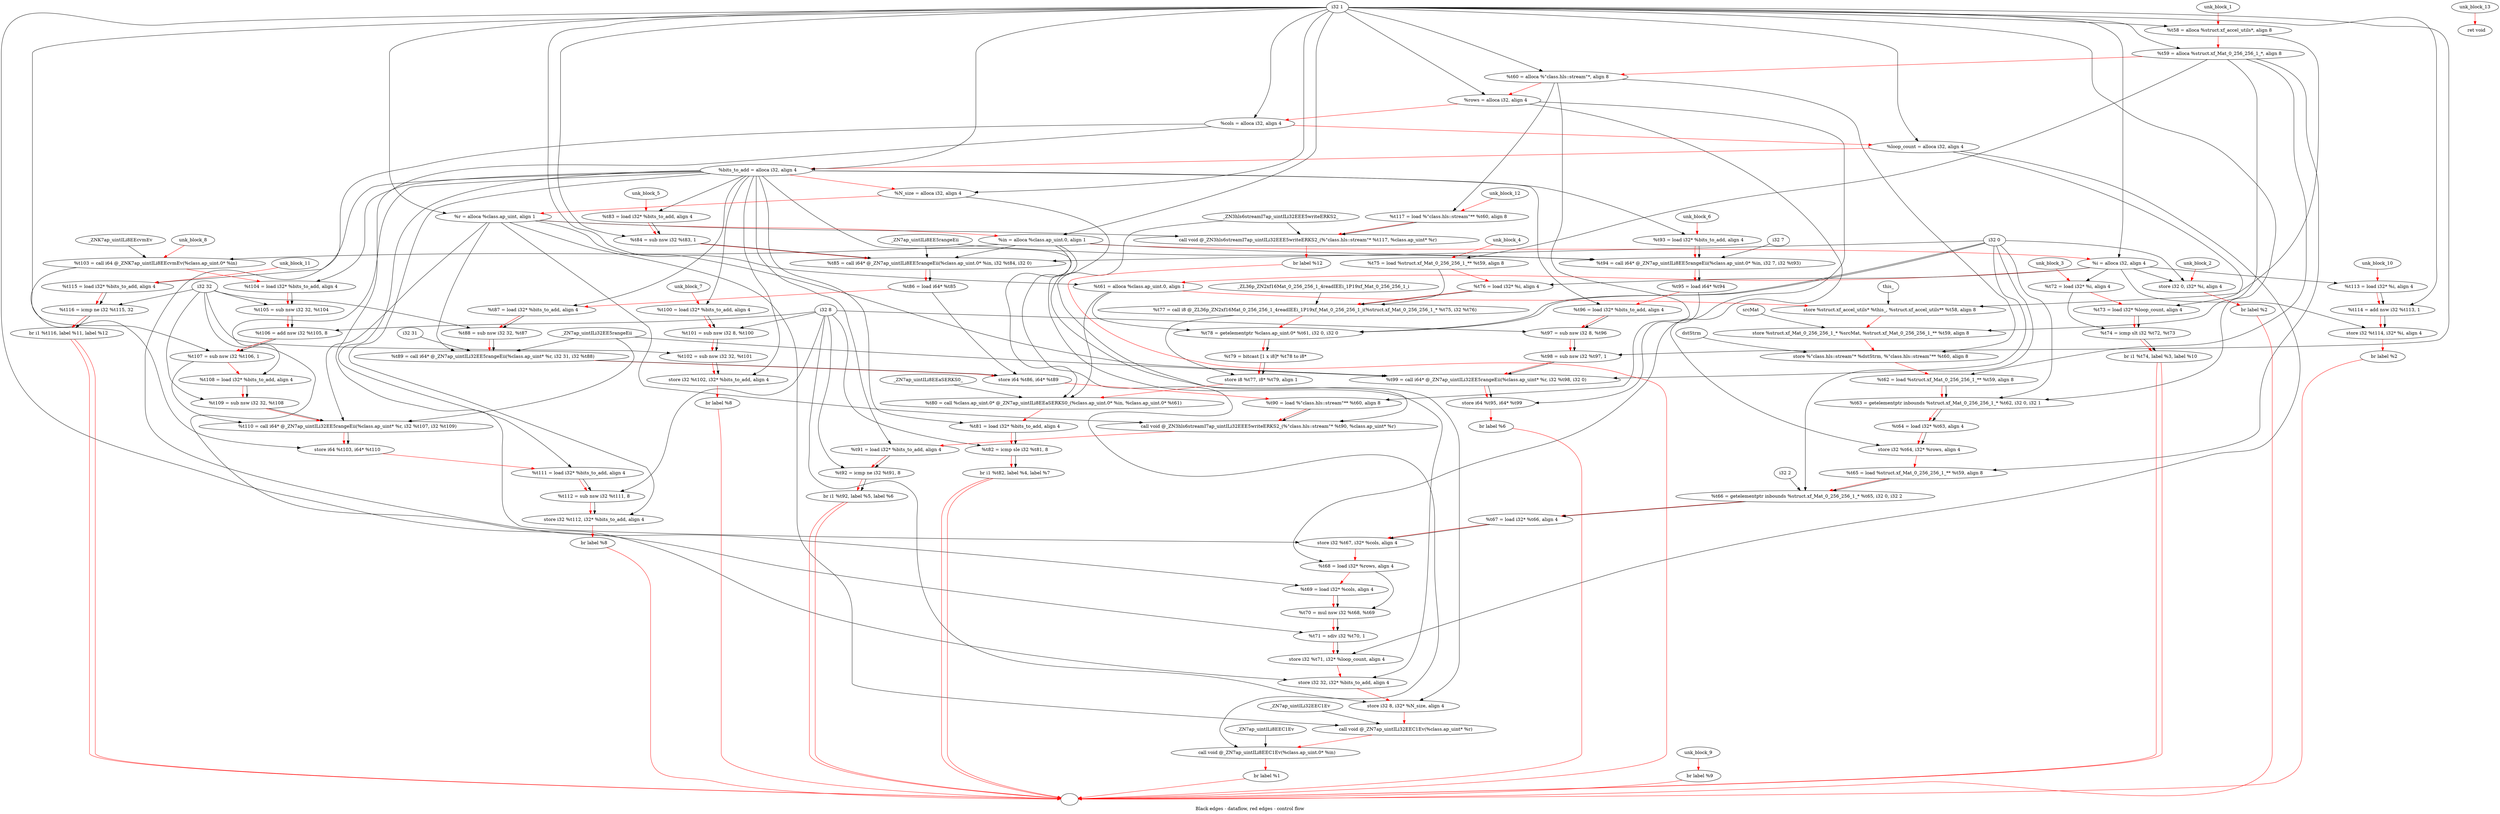 digraph G {
compound=true
label="Black edges - dataflow, red edges - control flow"
"t58" [label="  %t58 = alloca %struct.xf_accel_utils*, align 8"]
"t59" [label="  %t59 = alloca %struct.xf_Mat_0_256_256_1_*, align 8"]
"t60" [label="  %t60 = alloca %\"class.hls::stream\"*, align 8"]
"rows" [label="  %rows = alloca i32, align 4"]
"cols" [label="  %cols = alloca i32, align 4"]
"loop_count" [label="  %loop_count = alloca i32, align 4"]
"bits_to_add" [label="  %bits_to_add = alloca i32, align 4"]
"N_size" [label="  %N_size = alloca i32, align 4"]
"r" [label="  %r = alloca %class.ap_uint, align 1"]
"in" [label="  %in = alloca %class.ap_uint.0, align 1"]
"i" [label="  %i = alloca i32, align 4"]
"t61" [label="  %t61 = alloca %class.ap_uint.0, align 1"]
"_1" [label="  store %struct.xf_accel_utils* %this_, %struct.xf_accel_utils** %t58, align 8"]
"_2" [label="  store %struct.xf_Mat_0_256_256_1_* %srcMat, %struct.xf_Mat_0_256_256_1_** %t59, align 8"]
"_3" [label="  store %\"class.hls::stream\"* %dstStrm, %\"class.hls::stream\"** %t60, align 8"]
"t62" [label="  %t62 = load %struct.xf_Mat_0_256_256_1_** %t59, align 8"]
"t63" [label="  %t63 = getelementptr inbounds %struct.xf_Mat_0_256_256_1_* %t62, i32 0, i32 1"]
"t64" [label="  %t64 = load i32* %t63, align 4"]
"_4" [label="  store i32 %t64, i32* %rows, align 4"]
"t65" [label="  %t65 = load %struct.xf_Mat_0_256_256_1_** %t59, align 8"]
"t66" [label="  %t66 = getelementptr inbounds %struct.xf_Mat_0_256_256_1_* %t65, i32 0, i32 2"]
"t67" [label="  %t67 = load i32* %t66, align 4"]
"_5" [label="  store i32 %t67, i32* %cols, align 4"]
"t68" [label="  %t68 = load i32* %rows, align 4"]
"t69" [label="  %t69 = load i32* %cols, align 4"]
"t70" [label="  %t70 = mul nsw i32 %t68, %t69"]
"t71" [label="  %t71 = sdiv i32 %t70, 1"]
"_6" [label="  store i32 %t71, i32* %loop_count, align 4"]
"_7" [label="  store i32 32, i32* %bits_to_add, align 4"]
"_8" [label="  store i32 8, i32* %N_size, align 4"]
"_9" [label="  call void @_ZN7ap_uintILi32EEC1Ev(%class.ap_uint* %r)"]
"_10" [label="  call void @_ZN7ap_uintILi8EEC1Ev(%class.ap_uint.0* %in)"]
"_11" [label="  br label %1"]
"unk_block_1" -> "t58"[color=red]
"i32 1" -> "t58"
"t58" -> "t59"[color=red weight=2]
"i32 1" -> "t59"
"t59" -> "t60"[color=red weight=2]
"i32 1" -> "t60"
"t60" -> "rows"[color=red weight=2]
"i32 1" -> "rows"
"rows" -> "cols"[color=red weight=2]
"i32 1" -> "cols"
"cols" -> "loop_count"[color=red weight=2]
"i32 1" -> "loop_count"
"loop_count" -> "bits_to_add"[color=red weight=2]
"i32 1" -> "bits_to_add"
"bits_to_add" -> "N_size"[color=red weight=2]
"i32 1" -> "N_size"
"N_size" -> "r"[color=red weight=2]
"i32 1" -> "r"
"r" -> "in"[color=red weight=2]
"i32 1" -> "in"
"in" -> "i"[color=red weight=2]
"i32 1" -> "i"
"i" -> "t61"[color=red weight=2]
"i32 1" -> "t61"
"t61" -> "_1"[color=red weight=2]
"this_" -> "_1"
"t58" -> "_1"
"_1" -> "_2"[color=red weight=2]
"srcMat" -> "_2"
"t59" -> "_2"
"_2" -> "_3"[color=red weight=2]
"dstStrm" -> "_3"
"t60" -> "_3"
"_3" -> "t62"[color=red weight=2]
"t59" -> "t62"
"t62" -> "t63"[color=red weight=2]
"t62" -> "t63"
"i32 0" -> "t63"
"i32 1" -> "t63"
"t63" -> "t64"[color=red weight=2]
"t63" -> "t64"
"t64" -> "_4"[color=red weight=2]
"t64" -> "_4"
"rows" -> "_4"
"_4" -> "t65"[color=red weight=2]
"t59" -> "t65"
"t65" -> "t66"[color=red weight=2]
"t65" -> "t66"
"i32 0" -> "t66"
"i32 2" -> "t66"
"t66" -> "t67"[color=red weight=2]
"t66" -> "t67"
"t67" -> "_5"[color=red weight=2]
"t67" -> "_5"
"cols" -> "_5"
"_5" -> "t68"[color=red weight=2]
"rows" -> "t68"
"t68" -> "t69"[color=red weight=2]
"cols" -> "t69"
"t69" -> "t70"[color=red weight=2]
"t68" -> "t70"
"t69" -> "t70"
"t70" -> "t71"[color=red weight=2]
"t70" -> "t71"
"i32 1" -> "t71"
"t71" -> "_6"[color=red weight=2]
"t71" -> "_6"
"loop_count" -> "_6"
"_6" -> "_7"[color=red weight=2]
"i32 32" -> "_7"
"bits_to_add" -> "_7"
"_7" -> "_8"[color=red weight=2]
"i32 8" -> "_8"
"N_size" -> "_8"
"_8" -> "_9"[color=red weight=2]
"r" -> "_9"
"_ZN7ap_uintILi32EEC1Ev" -> "_9"
"_9" -> "_10"[color=red weight=2]
"in" -> "_10"
"_ZN7ap_uintILi8EEC1Ev" -> "_10"
"_10" -> "_11"[color=red weight=2]
"_11" -> ""[color=red]

"_12" [label="  store i32 0, i32* %i, align 4"]
"_13" [label="  br label %2"]
"unk_block_2" -> "_12"[color=red]
"i32 0" -> "_12"
"i" -> "_12"
"_12" -> "_13"[color=red weight=2]
"_13" -> ""[color=red]

"t72" [label="  %t72 = load i32* %i, align 4"]
"t73" [label="  %t73 = load i32* %loop_count, align 4"]
"t74" [label="  %t74 = icmp slt i32 %t72, %t73"]
"_14" [label="  br i1 %t74, label %3, label %10"]
"unk_block_3" -> "t72"[color=red]
"i" -> "t72"
"t72" -> "t73"[color=red weight=2]
"loop_count" -> "t73"
"t73" -> "t74"[color=red weight=2]
"t72" -> "t74"
"t73" -> "t74"
"t74" -> "_14"[color=red weight=2]
"t74" -> "_14"
"_14" -> ""[color=red]
"_14" -> ""[color=red]

"t75" [label="  %t75 = load %struct.xf_Mat_0_256_256_1_** %t59, align 8"]
"t76" [label="  %t76 = load i32* %i, align 4"]
"t77" [label="  %t77 = call i8 @_ZL36p_ZN2xf16Mat_0_256_256_1_4readIEEi_1P19xf_Mat_0_256_256_1_i(%struct.xf_Mat_0_256_256_1_* %t75, i32 %t76)"]
"t78" [label="  %t78 = getelementptr %class.ap_uint.0* %t61, i32 0, i32 0"]
"t79" [label="  %t79 = bitcast [1 x i8]* %t78 to i8*"]
"_15" [label="  store i8 %t77, i8* %t79, align 1"]
"t80" [label="  %t80 = call %class.ap_uint.0* @_ZN7ap_uintILi8EEaSERKS0_(%class.ap_uint.0* %in, %class.ap_uint.0* %t61)"]
"t81" [label="  %t81 = load i32* %bits_to_add, align 4"]
"t82" [label="  %t82 = icmp sle i32 %t81, 8"]
"_16" [label="  br i1 %t82, label %4, label %7"]
"unk_block_4" -> "t75"[color=red]
"t59" -> "t75"
"t75" -> "t76"[color=red weight=2]
"i" -> "t76"
"t76" -> "t77"[color=red weight=2]
"t75" -> "t77"
"t76" -> "t77"
"_ZL36p_ZN2xf16Mat_0_256_256_1_4readIEEi_1P19xf_Mat_0_256_256_1_i" -> "t77"
"t77" -> "t78"[color=red weight=2]
"t61" -> "t78"
"i32 0" -> "t78"
"i32 0" -> "t78"
"t78" -> "t79"[color=red weight=2]
"t78" -> "t79"
"t79" -> "_15"[color=red weight=2]
"t77" -> "_15"
"t79" -> "_15"
"_15" -> "t80"[color=red weight=2]
"in" -> "t80"
"t61" -> "t80"
"_ZN7ap_uintILi8EEaSERKS0_" -> "t80"
"t80" -> "t81"[color=red weight=2]
"bits_to_add" -> "t81"
"t81" -> "t82"[color=red weight=2]
"t81" -> "t82"
"i32 8" -> "t82"
"t82" -> "_16"[color=red weight=2]
"t82" -> "_16"
"_16" -> ""[color=red]
"_16" -> ""[color=red]

"t83" [label="  %t83 = load i32* %bits_to_add, align 4"]
"t84" [label="  %t84 = sub nsw i32 %t83, 1"]
"t85" [label="  %t85 = call i64* @_ZN7ap_uintILi8EE5rangeEii(%class.ap_uint.0* %in, i32 %t84, i32 0)"]
"t86" [label="  %t86 = load i64* %t85"]
"t87" [label="  %t87 = load i32* %bits_to_add, align 4"]
"t88" [label="  %t88 = sub nsw i32 32, %t87"]
"t89" [label="  %t89 = call i64* @_ZN7ap_uintILi32EE5rangeEii(%class.ap_uint* %r, i32 31, i32 %t88)"]
"_17" [label="  store i64 %t86, i64* %t89"]
"t90" [label="  %t90 = load %\"class.hls::stream\"** %t60, align 8"]
"_18" [label="  call void @_ZN3hls6streamI7ap_uintILi32EEE5writeERKS2_(%\"class.hls::stream\"* %t90, %class.ap_uint* %r)"]
"t91" [label="  %t91 = load i32* %bits_to_add, align 4"]
"t92" [label="  %t92 = icmp ne i32 %t91, 8"]
"_19" [label="  br i1 %t92, label %5, label %6"]
"unk_block_5" -> "t83"[color=red]
"bits_to_add" -> "t83"
"t83" -> "t84"[color=red weight=2]
"t83" -> "t84"
"i32 1" -> "t84"
"t84" -> "t85"[color=red weight=2]
"in" -> "t85"
"t84" -> "t85"
"i32 0" -> "t85"
"_ZN7ap_uintILi8EE5rangeEii" -> "t85"
"t85" -> "t86"[color=red weight=2]
"t85" -> "t86"
"t86" -> "t87"[color=red weight=2]
"bits_to_add" -> "t87"
"t87" -> "t88"[color=red weight=2]
"i32 32" -> "t88"
"t87" -> "t88"
"t88" -> "t89"[color=red weight=2]
"r" -> "t89"
"i32 31" -> "t89"
"t88" -> "t89"
"_ZN7ap_uintILi32EE5rangeEii" -> "t89"
"t89" -> "_17"[color=red weight=2]
"t86" -> "_17"
"t89" -> "_17"
"_17" -> "t90"[color=red weight=2]
"t60" -> "t90"
"t90" -> "_18"[color=red weight=2]
"t90" -> "_18"
"r" -> "_18"
"_ZN3hls6streamI7ap_uintILi32EEE5writeERKS2_" -> "_18"
"_18" -> "t91"[color=red weight=2]
"bits_to_add" -> "t91"
"t91" -> "t92"[color=red weight=2]
"t91" -> "t92"
"i32 8" -> "t92"
"t92" -> "_19"[color=red weight=2]
"t92" -> "_19"
"_19" -> ""[color=red]
"_19" -> ""[color=red]

"t93" [label="  %t93 = load i32* %bits_to_add, align 4"]
"t94" [label="  %t94 = call i64* @_ZN7ap_uintILi8EE5rangeEii(%class.ap_uint.0* %in, i32 7, i32 %t93)"]
"t95" [label="  %t95 = load i64* %t94"]
"t96" [label="  %t96 = load i32* %bits_to_add, align 4"]
"t97" [label="  %t97 = sub nsw i32 8, %t96"]
"t98" [label="  %t98 = sub nsw i32 %t97, 1"]
"t99" [label="  %t99 = call i64* @_ZN7ap_uintILi32EE5rangeEii(%class.ap_uint* %r, i32 %t98, i32 0)"]
"_20" [label="  store i64 %t95, i64* %t99"]
"_21" [label="  br label %6"]
"unk_block_6" -> "t93"[color=red]
"bits_to_add" -> "t93"
"t93" -> "t94"[color=red weight=2]
"in" -> "t94"
"i32 7" -> "t94"
"t93" -> "t94"
"_ZN7ap_uintILi8EE5rangeEii" -> "t94"
"t94" -> "t95"[color=red weight=2]
"t94" -> "t95"
"t95" -> "t96"[color=red weight=2]
"bits_to_add" -> "t96"
"t96" -> "t97"[color=red weight=2]
"i32 8" -> "t97"
"t96" -> "t97"
"t97" -> "t98"[color=red weight=2]
"t97" -> "t98"
"i32 1" -> "t98"
"t98" -> "t99"[color=red weight=2]
"r" -> "t99"
"t98" -> "t99"
"i32 0" -> "t99"
"_ZN7ap_uintILi32EE5rangeEii" -> "t99"
"t99" -> "_20"[color=red weight=2]
"t95" -> "_20"
"t99" -> "_20"
"_20" -> "_21"[color=red weight=2]
"_21" -> ""[color=red]

"t100" [label="  %t100 = load i32* %bits_to_add, align 4"]
"t101" [label="  %t101 = sub nsw i32 8, %t100"]
"t102" [label="  %t102 = sub nsw i32 32, %t101"]
"_22" [label="  store i32 %t102, i32* %bits_to_add, align 4"]
"_23" [label="  br label %8"]
"unk_block_7" -> "t100"[color=red]
"bits_to_add" -> "t100"
"t100" -> "t101"[color=red weight=2]
"i32 8" -> "t101"
"t100" -> "t101"
"t101" -> "t102"[color=red weight=2]
"i32 32" -> "t102"
"t101" -> "t102"
"t102" -> "_22"[color=red weight=2]
"t102" -> "_22"
"bits_to_add" -> "_22"
"_22" -> "_23"[color=red weight=2]
"_23" -> ""[color=red]

"t103" [label="  %t103 = call i64 @_ZNK7ap_uintILi8EEcvmEv(%class.ap_uint.0* %in)"]
"t104" [label="  %t104 = load i32* %bits_to_add, align 4"]
"t105" [label="  %t105 = sub nsw i32 32, %t104"]
"t106" [label="  %t106 = add nsw i32 %t105, 8"]
"t107" [label="  %t107 = sub nsw i32 %t106, 1"]
"t108" [label="  %t108 = load i32* %bits_to_add, align 4"]
"t109" [label="  %t109 = sub nsw i32 32, %t108"]
"t110" [label="  %t110 = call i64* @_ZN7ap_uintILi32EE5rangeEii(%class.ap_uint* %r, i32 %t107, i32 %t109)"]
"_24" [label="  store i64 %t103, i64* %t110"]
"t111" [label="  %t111 = load i32* %bits_to_add, align 4"]
"t112" [label="  %t112 = sub nsw i32 %t111, 8"]
"_25" [label="  store i32 %t112, i32* %bits_to_add, align 4"]
"_26" [label="  br label %8"]
"unk_block_8" -> "t103"[color=red]
"in" -> "t103"
"_ZNK7ap_uintILi8EEcvmEv" -> "t103"
"t103" -> "t104"[color=red weight=2]
"bits_to_add" -> "t104"
"t104" -> "t105"[color=red weight=2]
"i32 32" -> "t105"
"t104" -> "t105"
"t105" -> "t106"[color=red weight=2]
"t105" -> "t106"
"i32 8" -> "t106"
"t106" -> "t107"[color=red weight=2]
"t106" -> "t107"
"i32 1" -> "t107"
"t107" -> "t108"[color=red weight=2]
"bits_to_add" -> "t108"
"t108" -> "t109"[color=red weight=2]
"i32 32" -> "t109"
"t108" -> "t109"
"t109" -> "t110"[color=red weight=2]
"r" -> "t110"
"t107" -> "t110"
"t109" -> "t110"
"_ZN7ap_uintILi32EE5rangeEii" -> "t110"
"t110" -> "_24"[color=red weight=2]
"t103" -> "_24"
"t110" -> "_24"
"_24" -> "t111"[color=red weight=2]
"bits_to_add" -> "t111"
"t111" -> "t112"[color=red weight=2]
"t111" -> "t112"
"i32 8" -> "t112"
"t112" -> "_25"[color=red weight=2]
"t112" -> "_25"
"bits_to_add" -> "_25"
"_25" -> "_26"[color=red weight=2]
"_26" -> ""[color=red]

"_27" [label="  br label %9"]
"unk_block_9" -> "_27"[color=red]
"_27" -> ""[color=red]

"t113" [label="  %t113 = load i32* %i, align 4"]
"t114" [label="  %t114 = add nsw i32 %t113, 1"]
"_28" [label="  store i32 %t114, i32* %i, align 4"]
"_29" [label="  br label %2"]
"unk_block_10" -> "t113"[color=red]
"i" -> "t113"
"t113" -> "t114"[color=red weight=2]
"t113" -> "t114"
"i32 1" -> "t114"
"t114" -> "_28"[color=red weight=2]
"t114" -> "_28"
"i" -> "_28"
"_28" -> "_29"[color=red weight=2]
"_29" -> ""[color=red]

"t115" [label="  %t115 = load i32* %bits_to_add, align 4"]
"t116" [label="  %t116 = icmp ne i32 %t115, 32"]
"_30" [label="  br i1 %t116, label %11, label %12"]
"unk_block_11" -> "t115"[color=red]
"bits_to_add" -> "t115"
"t115" -> "t116"[color=red weight=2]
"t115" -> "t116"
"i32 32" -> "t116"
"t116" -> "_30"[color=red weight=2]
"t116" -> "_30"
"_30" -> ""[color=red]
"_30" -> ""[color=red]

"t117" [label="  %t117 = load %\"class.hls::stream\"** %t60, align 8"]
"_31" [label="  call void @_ZN3hls6streamI7ap_uintILi32EEE5writeERKS2_(%\"class.hls::stream\"* %t117, %class.ap_uint* %r)"]
"_32" [label="  br label %12"]
"unk_block_12" -> "t117"[color=red]
"t60" -> "t117"
"t117" -> "_31"[color=red weight=2]
"t117" -> "_31"
"r" -> "_31"
"_ZN3hls6streamI7ap_uintILi32EEE5writeERKS2_" -> "_31"
"_31" -> "_32"[color=red weight=2]
"_32" -> ""[color=red]

"_33" [label="  ret void"]
"unk_block_13" -> "_33"[color=red]

}
